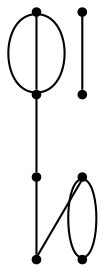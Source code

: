 graph {
  node [shape=point,comment="{\"directed\":false,\"doi\":\"10.1007/978-3-540-77537-9_29\",\"figure\":\"2 (1)\"}"]

  v0 [pos="920.3719281484914,624.7635866685348"]
  v1 [pos="957.3994515796039,675.2194733706389"]
  v2 [pos="886.8469781919966,686.7235686909069"]
  v3 [pos="858.9512397322544,724.1121646881104"]
  v4 [pos="852.8216765026713,656.0875340895219"]
  v5 [pos="829.6794862880263,689.5996243216775"]
  v6 [pos="811.4159004388853,631.7661015944047"]
  v7 [pos="772.4494186046511,676.1572125174782"]

  v0 -- v1 [id="-1",pos="920.3719281484914,624.7635866685348 918.6458453477798,627.825756021139 918.182777972554,631.2779880899755 918.182777972554,634.8297177748248 918.182777972554,656.2404122111536 935.0047859552371,674.0335557309764 957.3994515796039,675.2194733706389"]
  v0 -- v1 [id="-2",pos="920.3719281484914,624.7635866685348 924.5169722982889,605.6134135953653 942.950912637881,591.5682950453325 964.9050297936727,591.5682950453325 990.6950312414834,591.5682950453325 1011.6272816147915,610.9501878565009 1011.6272816147915,634.8297177748248 1011.6272816147915,658.7133181832054 990.6950312414834,678.0954654000022 964.9050297936727,678.0954654000022 962.2347352187755,678.0954654000022 959.6165182329408,677.8876788167817 957.3994515796039,675.2194733706389"]
  v1 -- v2 [id="-5",pos="957.3994515796039,675.2194733706389 957.1409248529478,678.2247034593063 945.1319742601971,680.1378337860108 936.4630496357762,682.3053697412664 931.501016199866,683.5433075297963 927.0685386480286,687.136278221824 922.2816664939702,688.7868619398638 911.9004000234258,692.3696877406044 898.1760693597655,689.801362546565 886.8469781919966,686.7235686909069"]
  v0 -- v1 [id="-8",pos="920.3719281484914,624.7635866685348 957.3994515796039,675.2194733706389 957.3994515796039,675.2194733706389 957.3994515796039,675.2194733706389"]
  v2 -- v5 [id="-9",pos="886.8469781919966,686.7235686909069 883.8226245723796,686.3309770425171 881.0358597809197,685.6074242388678 878.4991083544354,684.9730671622536 870.6015805266624,683.0014235409824 858.9262189643327,686.2234708265826 851.3622801669808,688.2617687225343 844.5864080739575,690.091454003074 835.5963650370753,689.1702512220903 829.6794862880263,689.5996243216775"]
  v3 -- v4 [id="-11",pos="858.9512397322544,724.1121646881104 809.5269835716069,723.1201735409824 752.868194260708,735.0286466078325 726.9947796488917,690.6959217765115 718.2299076169036,675.6778487118808 705.1368403944858,660.4516718430953 697.6104407022166,646.0629983035001 687.2944401230923,626.3475797133012 678.9131668445675,599.1918141104959 691.1222835806913,578.3801616668702 693.436473970635,574.4368744243276 699.0406806058661,571.9653237429533 702.1888117590615,568.6265042738481 706.8839994208757,563.6498213681308 713.0052276966184,559.223163431341 717.4543751561364,553.5669630917637 727.4659908560819,540.8413391460073 826.5063025541083,547.1811274095015 837.1766977354537,573.0615575963801 850.899403913631,606.3360329714689 841.6508500564929,624.5344307986173 852.8216765026713,656.0875340895219"]
  v6 -- v7 [id="-12",pos="811.4159004388853,631.7661015944047 811.7286202719044,611.4503493222323 790.7963698985965,592.068456511064 765.0063684507858,592.068456511064 739.2163670029751,592.068456511064 718.284116629667,611.4503493222323 718.284116629667,635.3298792405562 718.284116629667,659.2137340545655 739.2163670029751,678.5956268657338 765.0063684507858,678.5956268657338 767.6342626883655,678.5956268657337 770.2117200372162,678.3943892238532 772.4494186046511,676.1572125174782"]
  v7 -- v5 [id="-14",pos="772.4494186046511,676.1572125174782 780.6503360862799,681.6281866390991 789.343941378323,686.5382071909794 792.2516146637672,687.2655162811279 804.8985391661178,690.4249797821045 815.3438269681708,689.1702512220903 829.6794862880263,689.5996243216775"]
  v7 -- v6 [id="-16",pos="772.4494186046511,676.1572125174782 794.8448543390457,674.5990149879922 811.7286202719046,656.780068257224 811.4159004388853,631.7661015944047"]
}